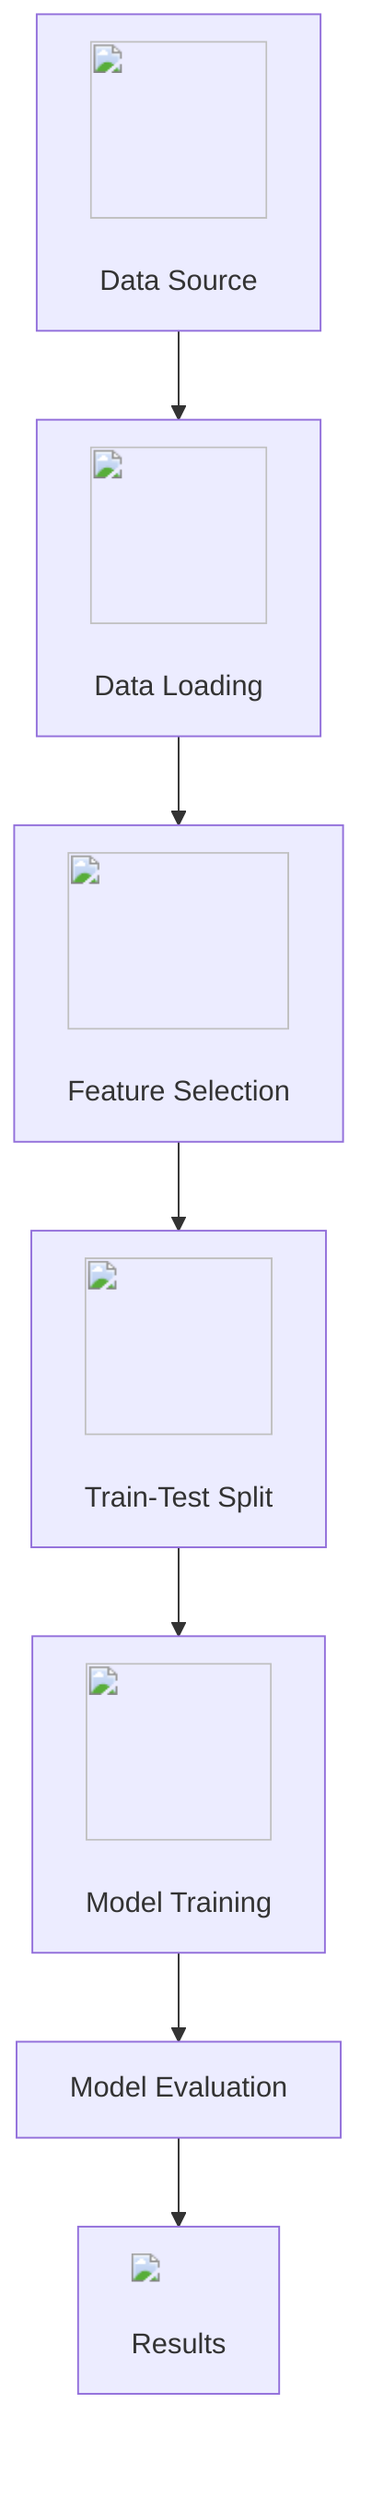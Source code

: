 graph TD;
    A["<img src='icons/database.svg' width=100 height=100/> <br/> Data Source"] --> B["<img src='icons/file.svg' width=100 height=100/> <br/> Data Loading"];
    B --> C["<img src='icons/column_split.svg' width=100 height=100/> <br/> Feature Selection"];
    C --> D["<img src='icons/row_split.svg' width=100 height=100/> <br/> Train-Test Split"];
    D --> E["<img src='icons/brain.svg' width=100 height=100/> <br/> Model Training"];
    E --> F["Model Evaluation"];
    F --> G["<img src='dummy_plots/lineplot_template.svg'/> <br/> Results"];
